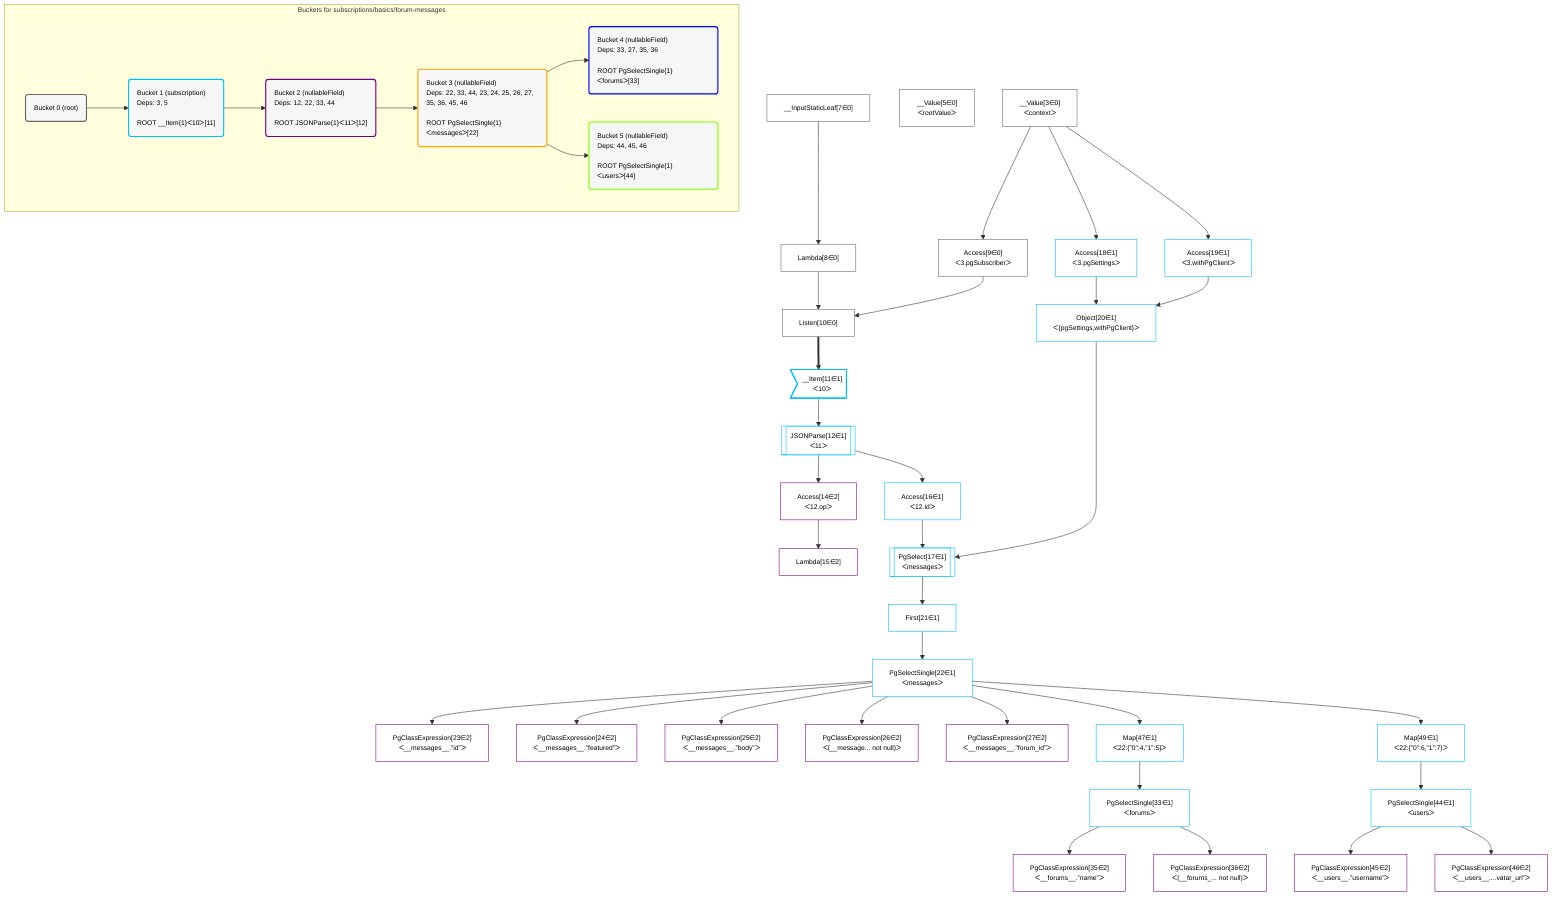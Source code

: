 %%{init: {'themeVariables': { 'fontSize': '12px'}}}%%
graph TD
    classDef path fill:#eee,stroke:#000,color:#000
    classDef plan fill:#fff,stroke-width:1px,color:#000
    classDef itemplan fill:#fff,stroke-width:2px,color:#000
    classDef sideeffectplan fill:#f00,stroke-width:2px,color:#000
    classDef bucket fill:#f6f6f6,color:#000,stroke-width:2px,text-align:left


    %% define steps
    __Value3["__Value[3∈0]<br />ᐸcontextᐳ"]:::plan
    __Value5["__Value[5∈0]<br />ᐸrootValueᐳ"]:::plan
    __InputStaticLeaf7["__InputStaticLeaf[7∈0]"]:::plan
    Lambda8["Lambda[8∈0]"]:::plan
    Access9["Access[9∈0]<br />ᐸ3.pgSubscriberᐳ"]:::plan
    Listen10["Listen[10∈0]"]:::plan
    __Item11>"__Item[11∈1]<br />ᐸ10ᐳ"]:::itemplan
    JSONParse12[["JSONParse[12∈1]<br />ᐸ11ᐳ"]]:::plan
    Access14["Access[14∈2]<br />ᐸ12.opᐳ"]:::plan
    Lambda15["Lambda[15∈2]"]:::plan
    Access16["Access[16∈1]<br />ᐸ12.idᐳ"]:::plan
    Access18["Access[18∈1]<br />ᐸ3.pgSettingsᐳ"]:::plan
    Access19["Access[19∈1]<br />ᐸ3.withPgClientᐳ"]:::plan
    Object20["Object[20∈1]<br />ᐸ{pgSettings,withPgClient}ᐳ"]:::plan
    PgSelect17[["PgSelect[17∈1]<br />ᐸmessagesᐳ"]]:::plan
    First21["First[21∈1]"]:::plan
    PgSelectSingle22["PgSelectSingle[22∈1]<br />ᐸmessagesᐳ"]:::plan
    PgClassExpression23["PgClassExpression[23∈2]<br />ᐸ__messages__.”id”ᐳ"]:::plan
    PgClassExpression24["PgClassExpression[24∈2]<br />ᐸ__messages__.”featured”ᐳ"]:::plan
    PgClassExpression25["PgClassExpression[25∈2]<br />ᐸ__messages__.”body”ᐳ"]:::plan
    PgClassExpression26["PgClassExpression[26∈2]<br />ᐸ(__message... not null)ᐳ"]:::plan
    PgClassExpression27["PgClassExpression[27∈2]<br />ᐸ__messages__.”forum_id”ᐳ"]:::plan
    Map47["Map[47∈1]<br />ᐸ22:{”0”:4,”1”:5}ᐳ"]:::plan
    PgSelectSingle33["PgSelectSingle[33∈1]<br />ᐸforumsᐳ"]:::plan
    PgClassExpression35["PgClassExpression[35∈2]<br />ᐸ__forums__.”name”ᐳ"]:::plan
    PgClassExpression36["PgClassExpression[36∈2]<br />ᐸ(__forums_... not null)ᐳ"]:::plan
    Map49["Map[49∈1]<br />ᐸ22:{”0”:6,”1”:7}ᐳ"]:::plan
    PgSelectSingle44["PgSelectSingle[44∈1]<br />ᐸusersᐳ"]:::plan
    PgClassExpression45["PgClassExpression[45∈2]<br />ᐸ__users__.”username”ᐳ"]:::plan
    PgClassExpression46["PgClassExpression[46∈2]<br />ᐸ__users__....vatar_url”ᐳ"]:::plan

    %% plan dependencies
    __InputStaticLeaf7 --> Lambda8
    __Value3 --> Access9
    Access9 & Lambda8 --> Listen10
    Listen10 ==> __Item11
    __Item11 --> JSONParse12
    JSONParse12 --> Access14
    Access14 --> Lambda15
    JSONParse12 --> Access16
    __Value3 --> Access18
    __Value3 --> Access19
    Access18 & Access19 --> Object20
    Object20 & Access16 --> PgSelect17
    PgSelect17 --> First21
    First21 --> PgSelectSingle22
    PgSelectSingle22 --> PgClassExpression23
    PgSelectSingle22 --> PgClassExpression24
    PgSelectSingle22 --> PgClassExpression25
    PgSelectSingle22 --> PgClassExpression26
    PgSelectSingle22 --> PgClassExpression27
    PgSelectSingle22 --> Map47
    Map47 --> PgSelectSingle33
    PgSelectSingle33 --> PgClassExpression35
    PgSelectSingle33 --> PgClassExpression36
    PgSelectSingle22 --> Map49
    Map49 --> PgSelectSingle44
    PgSelectSingle44 --> PgClassExpression45
    PgSelectSingle44 --> PgClassExpression46

    subgraph "Buckets for subscriptions/basics/forum-messages"
    Bucket0("Bucket 0 (root)"):::bucket
    classDef bucket0 stroke:#696969
    class Bucket0,__Value3,__Value5,__InputStaticLeaf7,Lambda8,Access9,Listen10 bucket0
    Bucket1("Bucket 1 (subscription)<br />Deps: 3, 5<br /><br />ROOT __Item{1}ᐸ10ᐳ[11]"):::bucket
    classDef bucket1 stroke:#00bfff
    class Bucket1,__Item11,JSONParse12,Access16,PgSelect17,Access18,Access19,Object20,First21,PgSelectSingle22,PgSelectSingle33,PgSelectSingle44,Map47,Map49 bucket1
    Bucket2("Bucket 2 (nullableField)<br />Deps: 12, 22, 33, 44<br /><br />ROOT JSONParse{1}ᐸ11ᐳ[12]"):::bucket
    classDef bucket2 stroke:#7f007f
    class Bucket2,Access14,Lambda15,PgClassExpression23,PgClassExpression24,PgClassExpression25,PgClassExpression26,PgClassExpression27,PgClassExpression35,PgClassExpression36,PgClassExpression45,PgClassExpression46 bucket2
    Bucket3("Bucket 3 (nullableField)<br />Deps: 22, 33, 44, 23, 24, 25, 26, 27, 35, 36, 45, 46<br /><br />ROOT PgSelectSingle{1}ᐸmessagesᐳ[22]"):::bucket
    classDef bucket3 stroke:#ffa500
    class Bucket3 bucket3
    Bucket4("Bucket 4 (nullableField)<br />Deps: 33, 27, 35, 36<br /><br />ROOT PgSelectSingle{1}ᐸforumsᐳ[33]"):::bucket
    classDef bucket4 stroke:#0000ff
    class Bucket4 bucket4
    Bucket5("Bucket 5 (nullableField)<br />Deps: 44, 45, 46<br /><br />ROOT PgSelectSingle{1}ᐸusersᐳ[44]"):::bucket
    classDef bucket5 stroke:#7fff00
    class Bucket5 bucket5
    Bucket0 --> Bucket1
    Bucket1 --> Bucket2
    Bucket2 --> Bucket3
    Bucket3 --> Bucket4 & Bucket5
    end